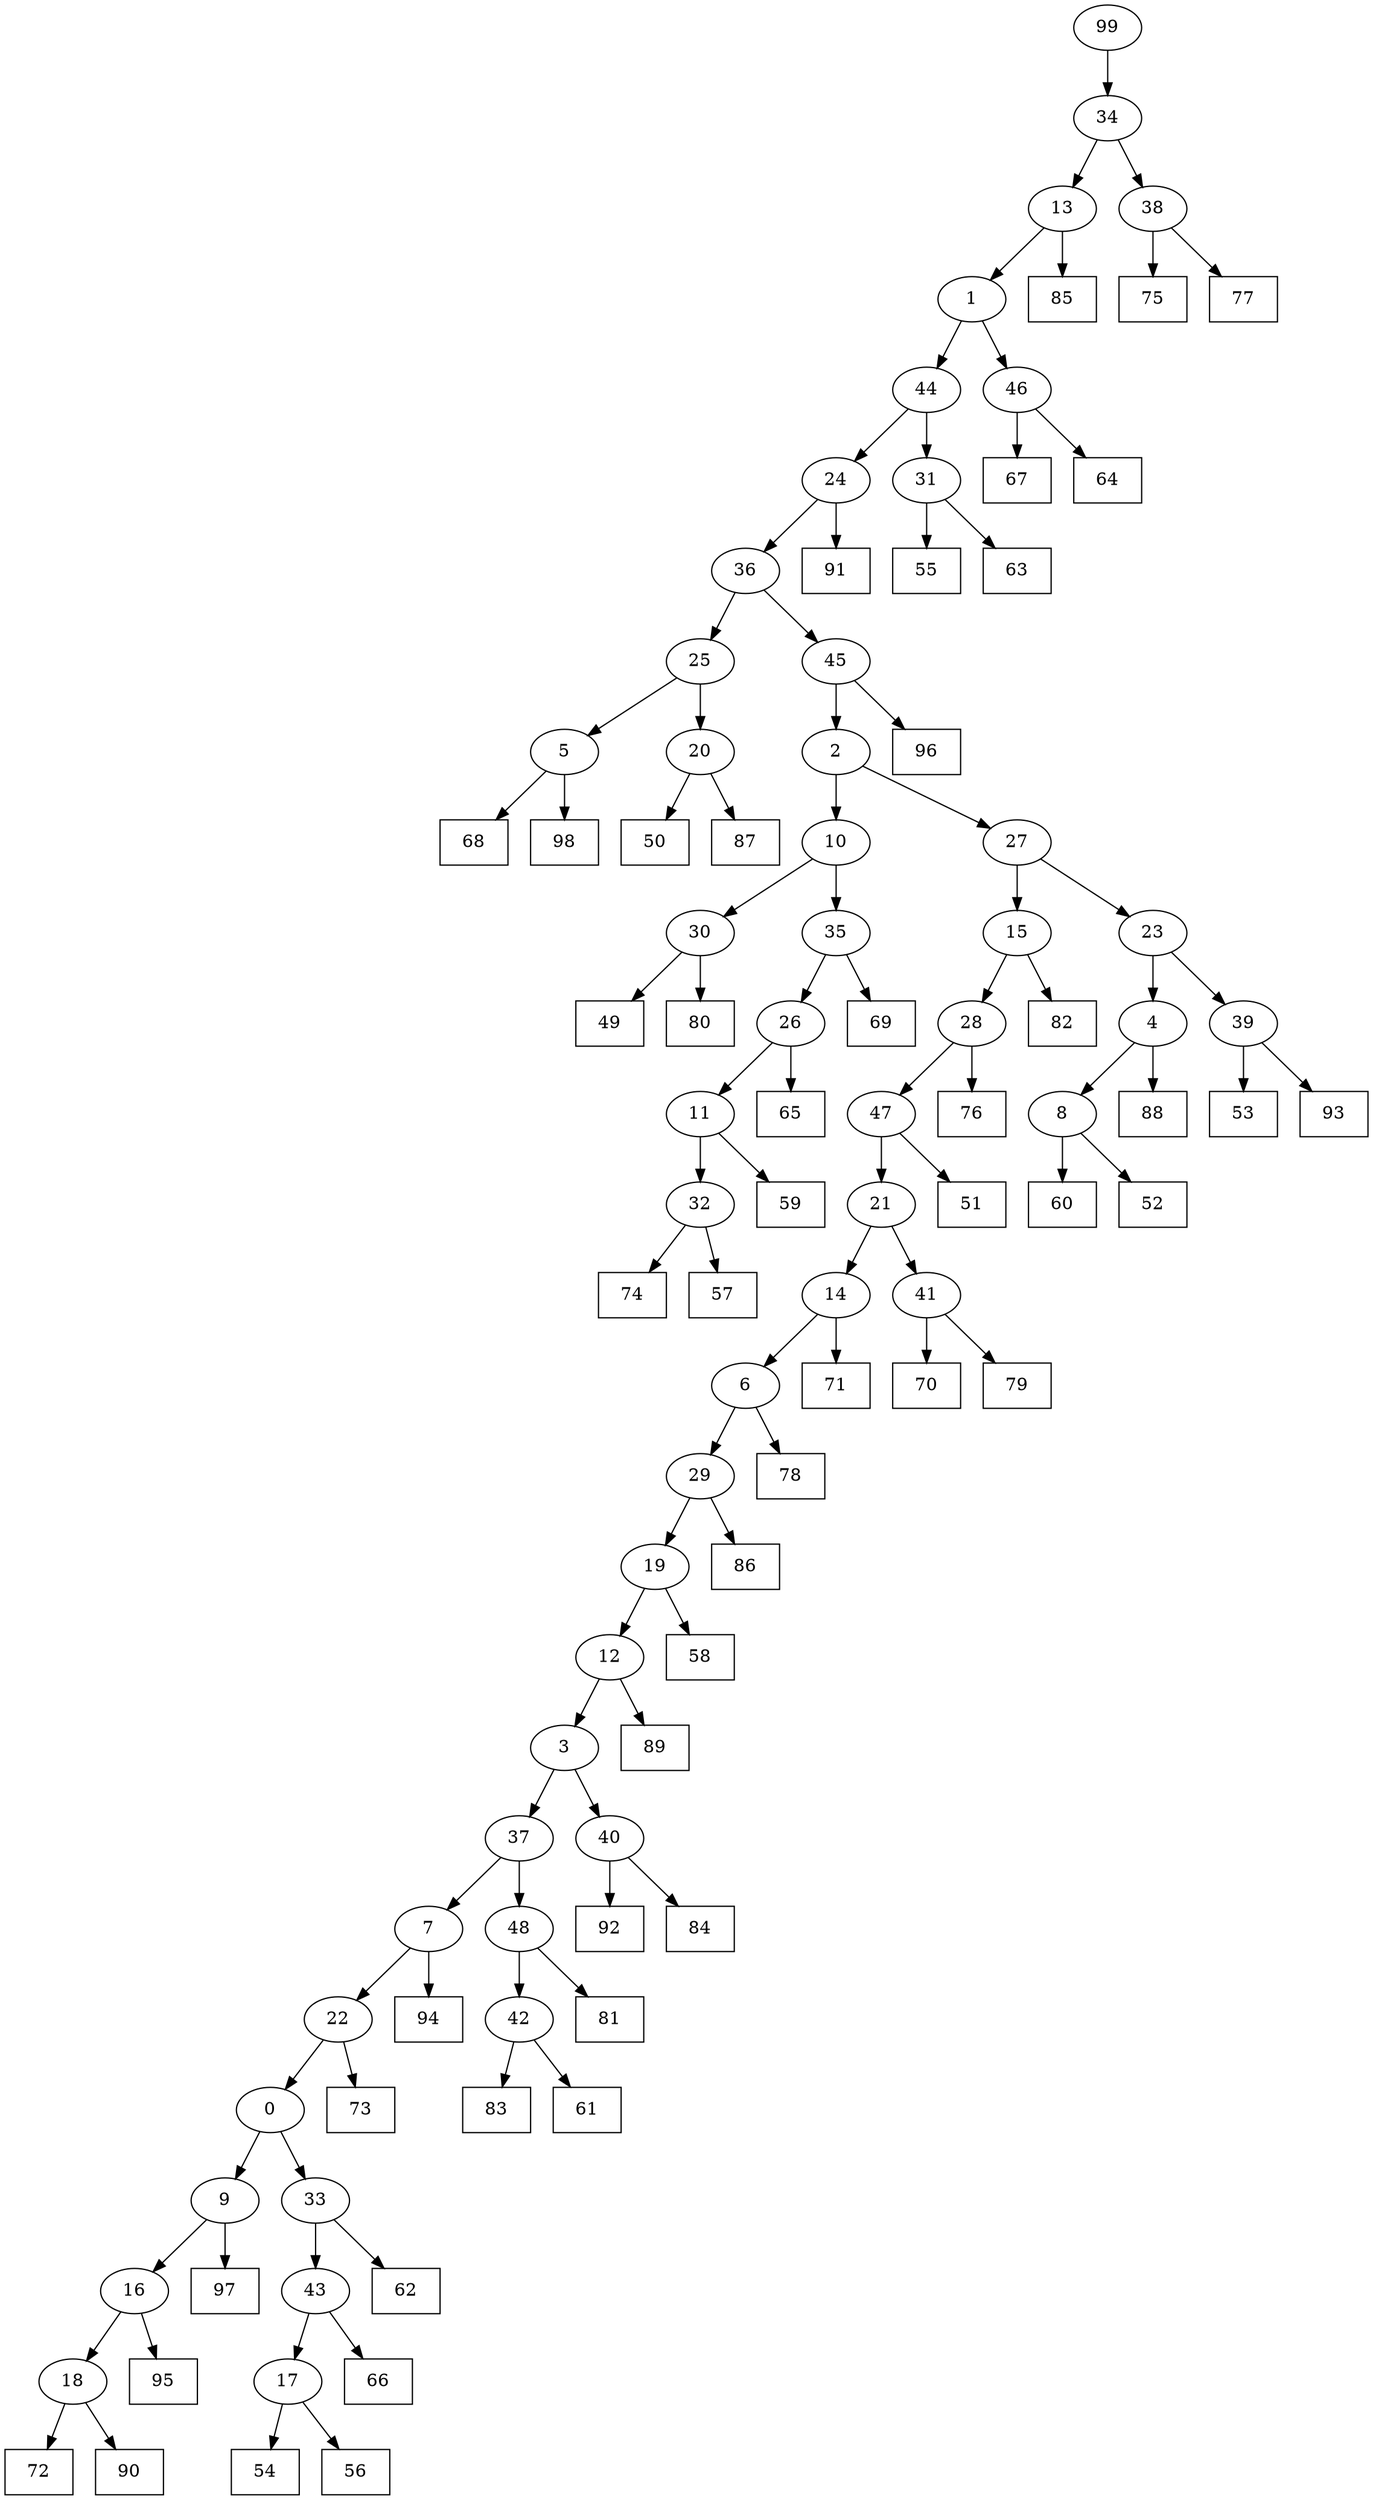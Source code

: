 digraph G {
0[label="0"];
1[label="1"];
2[label="2"];
3[label="3"];
4[label="4"];
5[label="5"];
6[label="6"];
7[label="7"];
8[label="8"];
9[label="9"];
10[label="10"];
11[label="11"];
12[label="12"];
13[label="13"];
14[label="14"];
15[label="15"];
16[label="16"];
17[label="17"];
18[label="18"];
19[label="19"];
20[label="20"];
21[label="21"];
22[label="22"];
23[label="23"];
24[label="24"];
25[label="25"];
26[label="26"];
27[label="27"];
28[label="28"];
29[label="29"];
30[label="30"];
31[label="31"];
32[label="32"];
33[label="33"];
34[label="34"];
35[label="35"];
36[label="36"];
37[label="37"];
38[label="38"];
39[label="39"];
40[label="40"];
41[label="41"];
42[label="42"];
43[label="43"];
44[label="44"];
45[label="45"];
46[label="46"];
47[label="47"];
48[label="48"];
49[shape=box,label="71"];
50[shape=box,label="58"];
51[shape=box,label="53"];
52[shape=box,label="95"];
53[shape=box,label="93"];
54[shape=box,label="55"];
55[shape=box,label="70"];
56[shape=box,label="67"];
57[shape=box,label="69"];
58[shape=box,label="64"];
59[shape=box,label="97"];
60[shape=box,label="60"];
61[shape=box,label="91"];
62[shape=box,label="94"];
63[shape=box,label="50"];
64[shape=box,label="63"];
65[shape=box,label="52"];
66[shape=box,label="96"];
67[shape=box,label="54"];
68[shape=box,label="65"];
69[shape=box,label="88"];
70[shape=box,label="82"];
71[shape=box,label="89"];
72[shape=box,label="72"];
73[shape=box,label="74"];
74[shape=box,label="92"];
75[shape=box,label="84"];
76[shape=box,label="83"];
77[shape=box,label="79"];
78[shape=box,label="56"];
79[shape=box,label="61"];
80[shape=box,label="87"];
81[shape=box,label="76"];
82[shape=box,label="75"];
83[shape=box,label="68"];
84[shape=box,label="59"];
85[shape=box,label="49"];
86[shape=box,label="57"];
87[shape=box,label="78"];
88[shape=box,label="51"];
89[shape=box,label="73"];
90[shape=box,label="90"];
91[shape=box,label="98"];
92[shape=box,label="80"];
93[shape=box,label="85"];
94[shape=box,label="66"];
95[shape=box,label="86"];
96[shape=box,label="81"];
97[shape=box,label="62"];
98[shape=box,label="77"];
99[label="99"];
17->67 ;
26->68 ;
40->74 ;
44->31 ;
46->58 ;
33->97 ;
20->63 ;
46->56 ;
24->61 ;
5->83 ;
27->23 ;
17->78 ;
16->52 ;
16->18 ;
14->49 ;
41->55 ;
18->72 ;
13->93 ;
22->0 ;
12->71 ;
22->89 ;
45->2 ;
0->33 ;
31->54 ;
30->92 ;
43->17 ;
1->44 ;
47->88 ;
29->95 ;
26->11 ;
11->84 ;
32->86 ;
44->24 ;
38->98 ;
48->96 ;
39->53 ;
18->90 ;
29->19 ;
7->62 ;
36->45 ;
28->47 ;
21->14 ;
13->1 ;
1->46 ;
24->36 ;
25->20 ;
10->30 ;
25->5 ;
5->91 ;
30->85 ;
35->57 ;
12->3 ;
3->37 ;
8->65 ;
27->15 ;
19->12 ;
11->32 ;
32->73 ;
38->82 ;
23->39 ;
39->51 ;
19->50 ;
42->76 ;
15->70 ;
41->77 ;
14->6 ;
6->29 ;
34->38 ;
37->7 ;
7->22 ;
2->27 ;
15->28 ;
28->81 ;
37->48 ;
9->59 ;
31->64 ;
34->13 ;
4->8 ;
8->60 ;
2->10 ;
3->40 ;
40->75 ;
99->34 ;
47->21 ;
21->41 ;
48->42 ;
42->79 ;
36->25 ;
33->43 ;
43->94 ;
45->66 ;
0->9 ;
9->16 ;
20->80 ;
10->35 ;
35->26 ;
6->87 ;
23->4 ;
4->69 ;
}
